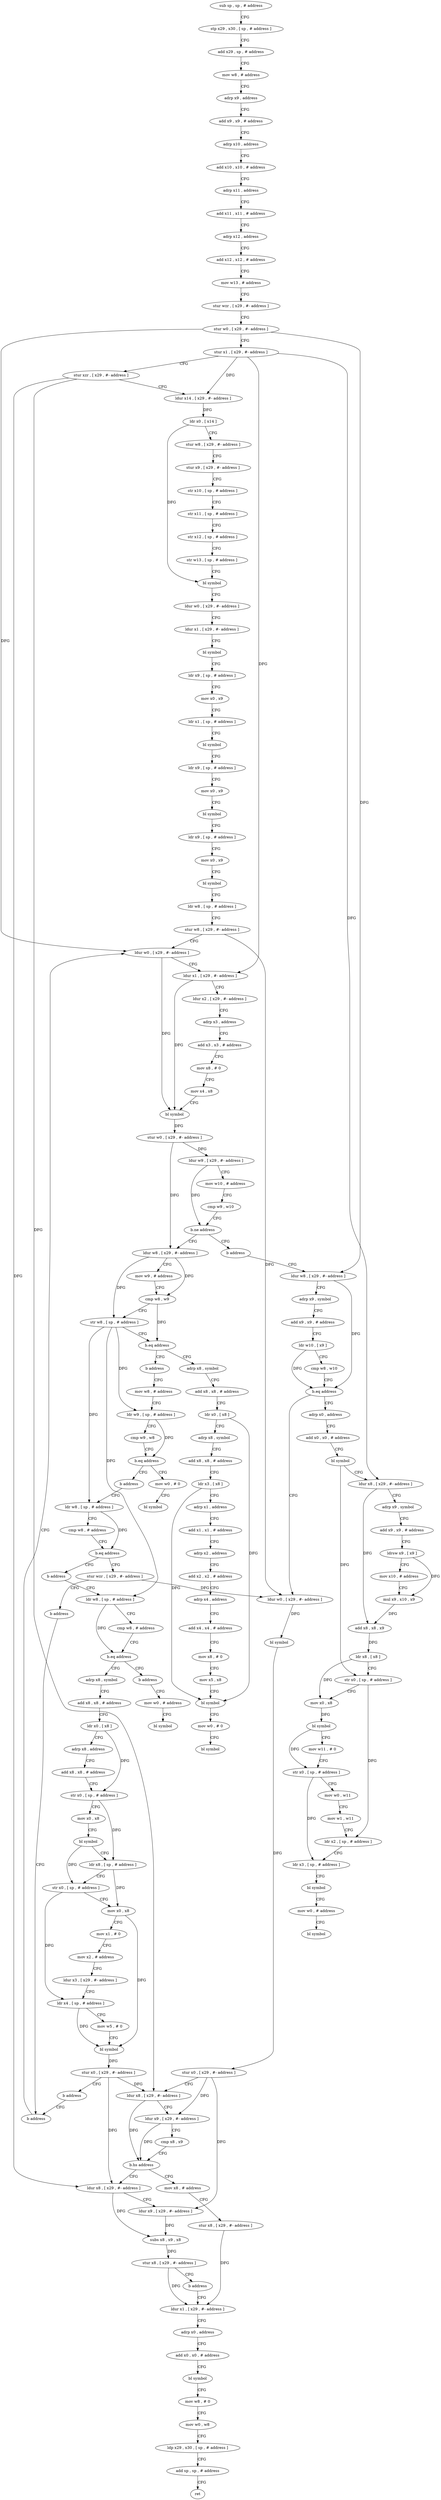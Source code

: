 digraph "func" {
"4200456" [label = "sub sp , sp , # address" ]
"4200460" [label = "stp x29 , x30 , [ sp , # address ]" ]
"4200464" [label = "add x29 , sp , # address" ]
"4200468" [label = "mov w8 , # address" ]
"4200472" [label = "adrp x9 , address" ]
"4200476" [label = "add x9 , x9 , # address" ]
"4200480" [label = "adrp x10 , address" ]
"4200484" [label = "add x10 , x10 , # address" ]
"4200488" [label = "adrp x11 , address" ]
"4200492" [label = "add x11 , x11 , # address" ]
"4200496" [label = "adrp x12 , address" ]
"4200500" [label = "add x12 , x12 , # address" ]
"4200504" [label = "mov w13 , # address" ]
"4200508" [label = "stur wzr , [ x29 , #- address ]" ]
"4200512" [label = "stur w0 , [ x29 , #- address ]" ]
"4200516" [label = "stur x1 , [ x29 , #- address ]" ]
"4200520" [label = "stur xzr , [ x29 , #- address ]" ]
"4200524" [label = "ldur x14 , [ x29 , #- address ]" ]
"4200528" [label = "ldr x0 , [ x14 ]" ]
"4200532" [label = "stur w8 , [ x29 , #- address ]" ]
"4200536" [label = "stur x9 , [ x29 , #- address ]" ]
"4200540" [label = "str x10 , [ sp , # address ]" ]
"4200544" [label = "str x11 , [ sp , # address ]" ]
"4200548" [label = "str x12 , [ sp , # address ]" ]
"4200552" [label = "str w13 , [ sp , # address ]" ]
"4200556" [label = "bl symbol" ]
"4200560" [label = "ldur w0 , [ x29 , #- address ]" ]
"4200564" [label = "ldur x1 , [ x29 , #- address ]" ]
"4200568" [label = "bl symbol" ]
"4200572" [label = "ldr x9 , [ sp , # address ]" ]
"4200576" [label = "mov x0 , x9" ]
"4200580" [label = "ldr x1 , [ sp , # address ]" ]
"4200584" [label = "bl symbol" ]
"4200588" [label = "ldr x9 , [ sp , # address ]" ]
"4200592" [label = "mov x0 , x9" ]
"4200596" [label = "bl symbol" ]
"4200600" [label = "ldr x9 , [ sp , # address ]" ]
"4200604" [label = "mov x0 , x9" ]
"4200608" [label = "bl symbol" ]
"4200612" [label = "ldr w8 , [ sp , # address ]" ]
"4200616" [label = "stur w8 , [ x29 , #- address ]" ]
"4200620" [label = "ldur w0 , [ x29 , #- address ]" ]
"4200676" [label = "ldur w8 , [ x29 , #- address ]" ]
"4200680" [label = "mov w9 , # address" ]
"4200684" [label = "cmp w8 , w9" ]
"4200688" [label = "str w8 , [ sp , # address ]" ]
"4200692" [label = "b.eq address" ]
"4200760" [label = "adrp x8 , symbol" ]
"4200696" [label = "b address" ]
"4200672" [label = "b address" ]
"4200924" [label = "ldur w8 , [ x29 , #- address ]" ]
"4200764" [label = "add x8 , x8 , # address" ]
"4200768" [label = "ldr x0 , [ x8 ]" ]
"4200772" [label = "adrp x8 , symbol" ]
"4200776" [label = "add x8 , x8 , # address" ]
"4200780" [label = "ldr x3 , [ x8 ]" ]
"4200784" [label = "adrp x1 , address" ]
"4200788" [label = "add x1 , x1 , # address" ]
"4200792" [label = "adrp x2 , address" ]
"4200796" [label = "add x2 , x2 , # address" ]
"4200800" [label = "adrp x4 , address" ]
"4200804" [label = "add x4 , x4 , # address" ]
"4200808" [label = "mov x8 , # 0" ]
"4200812" [label = "mov x5 , x8" ]
"4200816" [label = "bl symbol" ]
"4200820" [label = "mov w0 , # 0" ]
"4200824" [label = "bl symbol" ]
"4200700" [label = "mov w8 , # address" ]
"4200928" [label = "adrp x9 , symbol" ]
"4200932" [label = "add x9 , x9 , # address" ]
"4200936" [label = "ldr w10 , [ x9 ]" ]
"4200940" [label = "cmp w8 , w10" ]
"4200944" [label = "b.eq address" ]
"4201040" [label = "ldur w0 , [ x29 , #- address ]" ]
"4200948" [label = "adrp x0 , address" ]
"4200704" [label = "ldr w9 , [ sp , # address ]" ]
"4200708" [label = "cmp w9 , w8" ]
"4200712" [label = "b.eq address" ]
"4200752" [label = "mov w0 , # 0" ]
"4200716" [label = "b address" ]
"4201044" [label = "bl symbol" ]
"4201048" [label = "stur x0 , [ x29 , #- address ]" ]
"4201052" [label = "ldur x8 , [ x29 , #- address ]" ]
"4201056" [label = "ldur x9 , [ x29 , #- address ]" ]
"4201060" [label = "cmp x8 , x9" ]
"4201064" [label = "b.hs address" ]
"4201088" [label = "mov x8 , # address" ]
"4201068" [label = "ldur x8 , [ x29 , #- address ]" ]
"4200952" [label = "add x0 , x0 , # address" ]
"4200956" [label = "bl symbol" ]
"4200960" [label = "ldur x8 , [ x29 , #- address ]" ]
"4200964" [label = "adrp x9 , symbol" ]
"4200968" [label = "add x9 , x9 , # address" ]
"4200972" [label = "ldrsw x9 , [ x9 ]" ]
"4200976" [label = "mov x10 , # address" ]
"4200980" [label = "mul x9 , x10 , x9" ]
"4200984" [label = "add x8 , x8 , x9" ]
"4200988" [label = "ldr x8 , [ x8 ]" ]
"4200992" [label = "str x0 , [ sp , # address ]" ]
"4200996" [label = "mov x0 , x8" ]
"4201000" [label = "bl symbol" ]
"4201004" [label = "mov w11 , # 0" ]
"4201008" [label = "str x0 , [ sp , # address ]" ]
"4201012" [label = "mov w0 , w11" ]
"4201016" [label = "mov w1 , w11" ]
"4201020" [label = "ldr x2 , [ sp , # address ]" ]
"4201024" [label = "ldr x3 , [ sp , # address ]" ]
"4201028" [label = "bl symbol" ]
"4201032" [label = "mov w0 , # address" ]
"4201036" [label = "bl symbol" ]
"4200756" [label = "bl symbol" ]
"4200720" [label = "ldr w8 , [ sp , # address ]" ]
"4201092" [label = "stur x8 , [ x29 , #- address ]" ]
"4201096" [label = "ldur x1 , [ x29 , #- address ]" ]
"4201072" [label = "ldur x9 , [ x29 , #- address ]" ]
"4201076" [label = "subs x8 , x9 , x8" ]
"4201080" [label = "stur x8 , [ x29 , #- address ]" ]
"4201084" [label = "b address" ]
"4200724" [label = "cmp w8 , # address" ]
"4200728" [label = "b.eq address" ]
"4200828" [label = "stur wzr , [ x29 , #- address ]" ]
"4200732" [label = "b address" ]
"4201100" [label = "adrp x0 , address" ]
"4201104" [label = "add x0 , x0 , # address" ]
"4201108" [label = "bl symbol" ]
"4201112" [label = "mov w8 , # 0" ]
"4201116" [label = "mov w0 , w8" ]
"4201120" [label = "ldp x29 , x30 , [ sp , # address ]" ]
"4201124" [label = "add sp , sp , # address" ]
"4201128" [label = "ret" ]
"4200832" [label = "b address" ]
"4200920" [label = "b address" ]
"4200736" [label = "ldr w8 , [ sp , # address ]" ]
"4200740" [label = "cmp w8 , # address" ]
"4200744" [label = "b.eq address" ]
"4200836" [label = "adrp x8 , symbol" ]
"4200748" [label = "b address" ]
"4200624" [label = "ldur x1 , [ x29 , #- address ]" ]
"4200628" [label = "ldur x2 , [ x29 , #- address ]" ]
"4200632" [label = "adrp x3 , address" ]
"4200636" [label = "add x3 , x3 , # address" ]
"4200640" [label = "mov x8 , # 0" ]
"4200644" [label = "mov x4 , x8" ]
"4200648" [label = "bl symbol" ]
"4200652" [label = "stur w0 , [ x29 , #- address ]" ]
"4200656" [label = "ldur w9 , [ x29 , #- address ]" ]
"4200660" [label = "mov w10 , # address" ]
"4200664" [label = "cmp w9 , w10" ]
"4200668" [label = "b.ne address" ]
"4200840" [label = "add x8 , x8 , # address" ]
"4200844" [label = "ldr x0 , [ x8 ]" ]
"4200848" [label = "adrp x8 , address" ]
"4200852" [label = "add x8 , x8 , # address" ]
"4200856" [label = "str x0 , [ sp , # address ]" ]
"4200860" [label = "mov x0 , x8" ]
"4200864" [label = "bl symbol" ]
"4200868" [label = "ldr x8 , [ sp , # address ]" ]
"4200872" [label = "str x0 , [ sp , # address ]" ]
"4200876" [label = "mov x0 , x8" ]
"4200880" [label = "mov x1 , # 0" ]
"4200884" [label = "mov x2 , # address" ]
"4200888" [label = "ldur x3 , [ x29 , #- address ]" ]
"4200892" [label = "ldr x4 , [ sp , # address ]" ]
"4200896" [label = "mov w5 , # 0" ]
"4200900" [label = "bl symbol" ]
"4200904" [label = "stur x0 , [ x29 , #- address ]" ]
"4200908" [label = "b address" ]
"4200912" [label = "mov w0 , # address" ]
"4200916" [label = "bl symbol" ]
"4200456" -> "4200460" [ label = "CFG" ]
"4200460" -> "4200464" [ label = "CFG" ]
"4200464" -> "4200468" [ label = "CFG" ]
"4200468" -> "4200472" [ label = "CFG" ]
"4200472" -> "4200476" [ label = "CFG" ]
"4200476" -> "4200480" [ label = "CFG" ]
"4200480" -> "4200484" [ label = "CFG" ]
"4200484" -> "4200488" [ label = "CFG" ]
"4200488" -> "4200492" [ label = "CFG" ]
"4200492" -> "4200496" [ label = "CFG" ]
"4200496" -> "4200500" [ label = "CFG" ]
"4200500" -> "4200504" [ label = "CFG" ]
"4200504" -> "4200508" [ label = "CFG" ]
"4200508" -> "4200512" [ label = "CFG" ]
"4200512" -> "4200516" [ label = "CFG" ]
"4200512" -> "4200620" [ label = "DFG" ]
"4200512" -> "4200924" [ label = "DFG" ]
"4200516" -> "4200520" [ label = "CFG" ]
"4200516" -> "4200524" [ label = "DFG" ]
"4200516" -> "4200624" [ label = "DFG" ]
"4200516" -> "4200960" [ label = "DFG" ]
"4200520" -> "4200524" [ label = "CFG" ]
"4200520" -> "4201052" [ label = "DFG" ]
"4200520" -> "4201068" [ label = "DFG" ]
"4200524" -> "4200528" [ label = "DFG" ]
"4200528" -> "4200532" [ label = "CFG" ]
"4200528" -> "4200556" [ label = "DFG" ]
"4200532" -> "4200536" [ label = "CFG" ]
"4200536" -> "4200540" [ label = "CFG" ]
"4200540" -> "4200544" [ label = "CFG" ]
"4200544" -> "4200548" [ label = "CFG" ]
"4200548" -> "4200552" [ label = "CFG" ]
"4200552" -> "4200556" [ label = "CFG" ]
"4200556" -> "4200560" [ label = "CFG" ]
"4200560" -> "4200564" [ label = "CFG" ]
"4200564" -> "4200568" [ label = "CFG" ]
"4200568" -> "4200572" [ label = "CFG" ]
"4200572" -> "4200576" [ label = "CFG" ]
"4200576" -> "4200580" [ label = "CFG" ]
"4200580" -> "4200584" [ label = "CFG" ]
"4200584" -> "4200588" [ label = "CFG" ]
"4200588" -> "4200592" [ label = "CFG" ]
"4200592" -> "4200596" [ label = "CFG" ]
"4200596" -> "4200600" [ label = "CFG" ]
"4200600" -> "4200604" [ label = "CFG" ]
"4200604" -> "4200608" [ label = "CFG" ]
"4200608" -> "4200612" [ label = "CFG" ]
"4200612" -> "4200616" [ label = "CFG" ]
"4200616" -> "4200620" [ label = "CFG" ]
"4200616" -> "4201040" [ label = "DFG" ]
"4200620" -> "4200624" [ label = "CFG" ]
"4200620" -> "4200648" [ label = "DFG" ]
"4200676" -> "4200680" [ label = "CFG" ]
"4200676" -> "4200684" [ label = "DFG" ]
"4200676" -> "4200688" [ label = "DFG" ]
"4200680" -> "4200684" [ label = "CFG" ]
"4200684" -> "4200688" [ label = "CFG" ]
"4200684" -> "4200692" [ label = "DFG" ]
"4200688" -> "4200692" [ label = "CFG" ]
"4200688" -> "4200704" [ label = "DFG" ]
"4200688" -> "4200720" [ label = "DFG" ]
"4200688" -> "4200736" [ label = "DFG" ]
"4200692" -> "4200760" [ label = "CFG" ]
"4200692" -> "4200696" [ label = "CFG" ]
"4200760" -> "4200764" [ label = "CFG" ]
"4200696" -> "4200700" [ label = "CFG" ]
"4200672" -> "4200924" [ label = "CFG" ]
"4200924" -> "4200928" [ label = "CFG" ]
"4200924" -> "4200944" [ label = "DFG" ]
"4200764" -> "4200768" [ label = "CFG" ]
"4200768" -> "4200772" [ label = "CFG" ]
"4200768" -> "4200816" [ label = "DFG" ]
"4200772" -> "4200776" [ label = "CFG" ]
"4200776" -> "4200780" [ label = "CFG" ]
"4200780" -> "4200784" [ label = "CFG" ]
"4200780" -> "4200816" [ label = "DFG" ]
"4200784" -> "4200788" [ label = "CFG" ]
"4200788" -> "4200792" [ label = "CFG" ]
"4200792" -> "4200796" [ label = "CFG" ]
"4200796" -> "4200800" [ label = "CFG" ]
"4200800" -> "4200804" [ label = "CFG" ]
"4200804" -> "4200808" [ label = "CFG" ]
"4200808" -> "4200812" [ label = "CFG" ]
"4200812" -> "4200816" [ label = "CFG" ]
"4200816" -> "4200820" [ label = "CFG" ]
"4200820" -> "4200824" [ label = "CFG" ]
"4200700" -> "4200704" [ label = "CFG" ]
"4200928" -> "4200932" [ label = "CFG" ]
"4200932" -> "4200936" [ label = "CFG" ]
"4200936" -> "4200940" [ label = "CFG" ]
"4200936" -> "4200944" [ label = "DFG" ]
"4200940" -> "4200944" [ label = "CFG" ]
"4200944" -> "4201040" [ label = "CFG" ]
"4200944" -> "4200948" [ label = "CFG" ]
"4201040" -> "4201044" [ label = "DFG" ]
"4200948" -> "4200952" [ label = "CFG" ]
"4200704" -> "4200708" [ label = "CFG" ]
"4200704" -> "4200712" [ label = "DFG" ]
"4200708" -> "4200712" [ label = "CFG" ]
"4200712" -> "4200752" [ label = "CFG" ]
"4200712" -> "4200716" [ label = "CFG" ]
"4200752" -> "4200756" [ label = "CFG" ]
"4200716" -> "4200720" [ label = "CFG" ]
"4201044" -> "4201048" [ label = "DFG" ]
"4201048" -> "4201052" [ label = "CFG" ]
"4201048" -> "4201056" [ label = "DFG" ]
"4201048" -> "4201072" [ label = "DFG" ]
"4201052" -> "4201056" [ label = "CFG" ]
"4201052" -> "4201064" [ label = "DFG" ]
"4201056" -> "4201060" [ label = "CFG" ]
"4201056" -> "4201064" [ label = "DFG" ]
"4201060" -> "4201064" [ label = "CFG" ]
"4201064" -> "4201088" [ label = "CFG" ]
"4201064" -> "4201068" [ label = "CFG" ]
"4201088" -> "4201092" [ label = "CFG" ]
"4201068" -> "4201072" [ label = "CFG" ]
"4201068" -> "4201076" [ label = "DFG" ]
"4200952" -> "4200956" [ label = "CFG" ]
"4200956" -> "4200960" [ label = "CFG" ]
"4200956" -> "4200992" [ label = "DFG" ]
"4200960" -> "4200964" [ label = "CFG" ]
"4200960" -> "4200984" [ label = "DFG" ]
"4200964" -> "4200968" [ label = "CFG" ]
"4200968" -> "4200972" [ label = "CFG" ]
"4200972" -> "4200976" [ label = "CFG" ]
"4200972" -> "4200980" [ label = "DFG" ]
"4200976" -> "4200980" [ label = "CFG" ]
"4200980" -> "4200984" [ label = "DFG" ]
"4200984" -> "4200988" [ label = "DFG" ]
"4200988" -> "4200992" [ label = "CFG" ]
"4200988" -> "4200996" [ label = "DFG" ]
"4200992" -> "4200996" [ label = "CFG" ]
"4200992" -> "4201020" [ label = "DFG" ]
"4200996" -> "4201000" [ label = "DFG" ]
"4201000" -> "4201004" [ label = "CFG" ]
"4201000" -> "4201008" [ label = "DFG" ]
"4201004" -> "4201008" [ label = "CFG" ]
"4201008" -> "4201012" [ label = "CFG" ]
"4201008" -> "4201024" [ label = "DFG" ]
"4201012" -> "4201016" [ label = "CFG" ]
"4201016" -> "4201020" [ label = "CFG" ]
"4201020" -> "4201024" [ label = "CFG" ]
"4201024" -> "4201028" [ label = "CFG" ]
"4201028" -> "4201032" [ label = "CFG" ]
"4201032" -> "4201036" [ label = "CFG" ]
"4200720" -> "4200724" [ label = "CFG" ]
"4200720" -> "4200728" [ label = "DFG" ]
"4201092" -> "4201096" [ label = "DFG" ]
"4201096" -> "4201100" [ label = "CFG" ]
"4201072" -> "4201076" [ label = "DFG" ]
"4201076" -> "4201080" [ label = "DFG" ]
"4201080" -> "4201084" [ label = "CFG" ]
"4201080" -> "4201096" [ label = "DFG" ]
"4201084" -> "4201096" [ label = "CFG" ]
"4200724" -> "4200728" [ label = "CFG" ]
"4200728" -> "4200828" [ label = "CFG" ]
"4200728" -> "4200732" [ label = "CFG" ]
"4200828" -> "4200832" [ label = "CFG" ]
"4200828" -> "4201040" [ label = "DFG" ]
"4200732" -> "4200736" [ label = "CFG" ]
"4201100" -> "4201104" [ label = "CFG" ]
"4201104" -> "4201108" [ label = "CFG" ]
"4201108" -> "4201112" [ label = "CFG" ]
"4201112" -> "4201116" [ label = "CFG" ]
"4201116" -> "4201120" [ label = "CFG" ]
"4201120" -> "4201124" [ label = "CFG" ]
"4201124" -> "4201128" [ label = "CFG" ]
"4200832" -> "4200920" [ label = "CFG" ]
"4200920" -> "4200620" [ label = "CFG" ]
"4200736" -> "4200740" [ label = "CFG" ]
"4200736" -> "4200744" [ label = "DFG" ]
"4200740" -> "4200744" [ label = "CFG" ]
"4200744" -> "4200836" [ label = "CFG" ]
"4200744" -> "4200748" [ label = "CFG" ]
"4200836" -> "4200840" [ label = "CFG" ]
"4200748" -> "4200912" [ label = "CFG" ]
"4200624" -> "4200628" [ label = "CFG" ]
"4200624" -> "4200648" [ label = "DFG" ]
"4200628" -> "4200632" [ label = "CFG" ]
"4200632" -> "4200636" [ label = "CFG" ]
"4200636" -> "4200640" [ label = "CFG" ]
"4200640" -> "4200644" [ label = "CFG" ]
"4200644" -> "4200648" [ label = "CFG" ]
"4200648" -> "4200652" [ label = "DFG" ]
"4200652" -> "4200656" [ label = "DFG" ]
"4200652" -> "4200676" [ label = "DFG" ]
"4200656" -> "4200660" [ label = "CFG" ]
"4200656" -> "4200668" [ label = "DFG" ]
"4200660" -> "4200664" [ label = "CFG" ]
"4200664" -> "4200668" [ label = "CFG" ]
"4200668" -> "4200676" [ label = "CFG" ]
"4200668" -> "4200672" [ label = "CFG" ]
"4200840" -> "4200844" [ label = "CFG" ]
"4200844" -> "4200848" [ label = "CFG" ]
"4200844" -> "4200856" [ label = "DFG" ]
"4200848" -> "4200852" [ label = "CFG" ]
"4200852" -> "4200856" [ label = "CFG" ]
"4200856" -> "4200860" [ label = "CFG" ]
"4200856" -> "4200868" [ label = "DFG" ]
"4200860" -> "4200864" [ label = "CFG" ]
"4200864" -> "4200868" [ label = "CFG" ]
"4200864" -> "4200872" [ label = "DFG" ]
"4200868" -> "4200872" [ label = "CFG" ]
"4200868" -> "4200876" [ label = "DFG" ]
"4200872" -> "4200876" [ label = "CFG" ]
"4200872" -> "4200892" [ label = "DFG" ]
"4200876" -> "4200880" [ label = "CFG" ]
"4200876" -> "4200900" [ label = "DFG" ]
"4200880" -> "4200884" [ label = "CFG" ]
"4200884" -> "4200888" [ label = "CFG" ]
"4200888" -> "4200892" [ label = "CFG" ]
"4200892" -> "4200896" [ label = "CFG" ]
"4200892" -> "4200900" [ label = "DFG" ]
"4200896" -> "4200900" [ label = "CFG" ]
"4200900" -> "4200904" [ label = "DFG" ]
"4200904" -> "4200908" [ label = "CFG" ]
"4200904" -> "4201052" [ label = "DFG" ]
"4200904" -> "4201068" [ label = "DFG" ]
"4200908" -> "4200920" [ label = "CFG" ]
"4200912" -> "4200916" [ label = "CFG" ]
}
